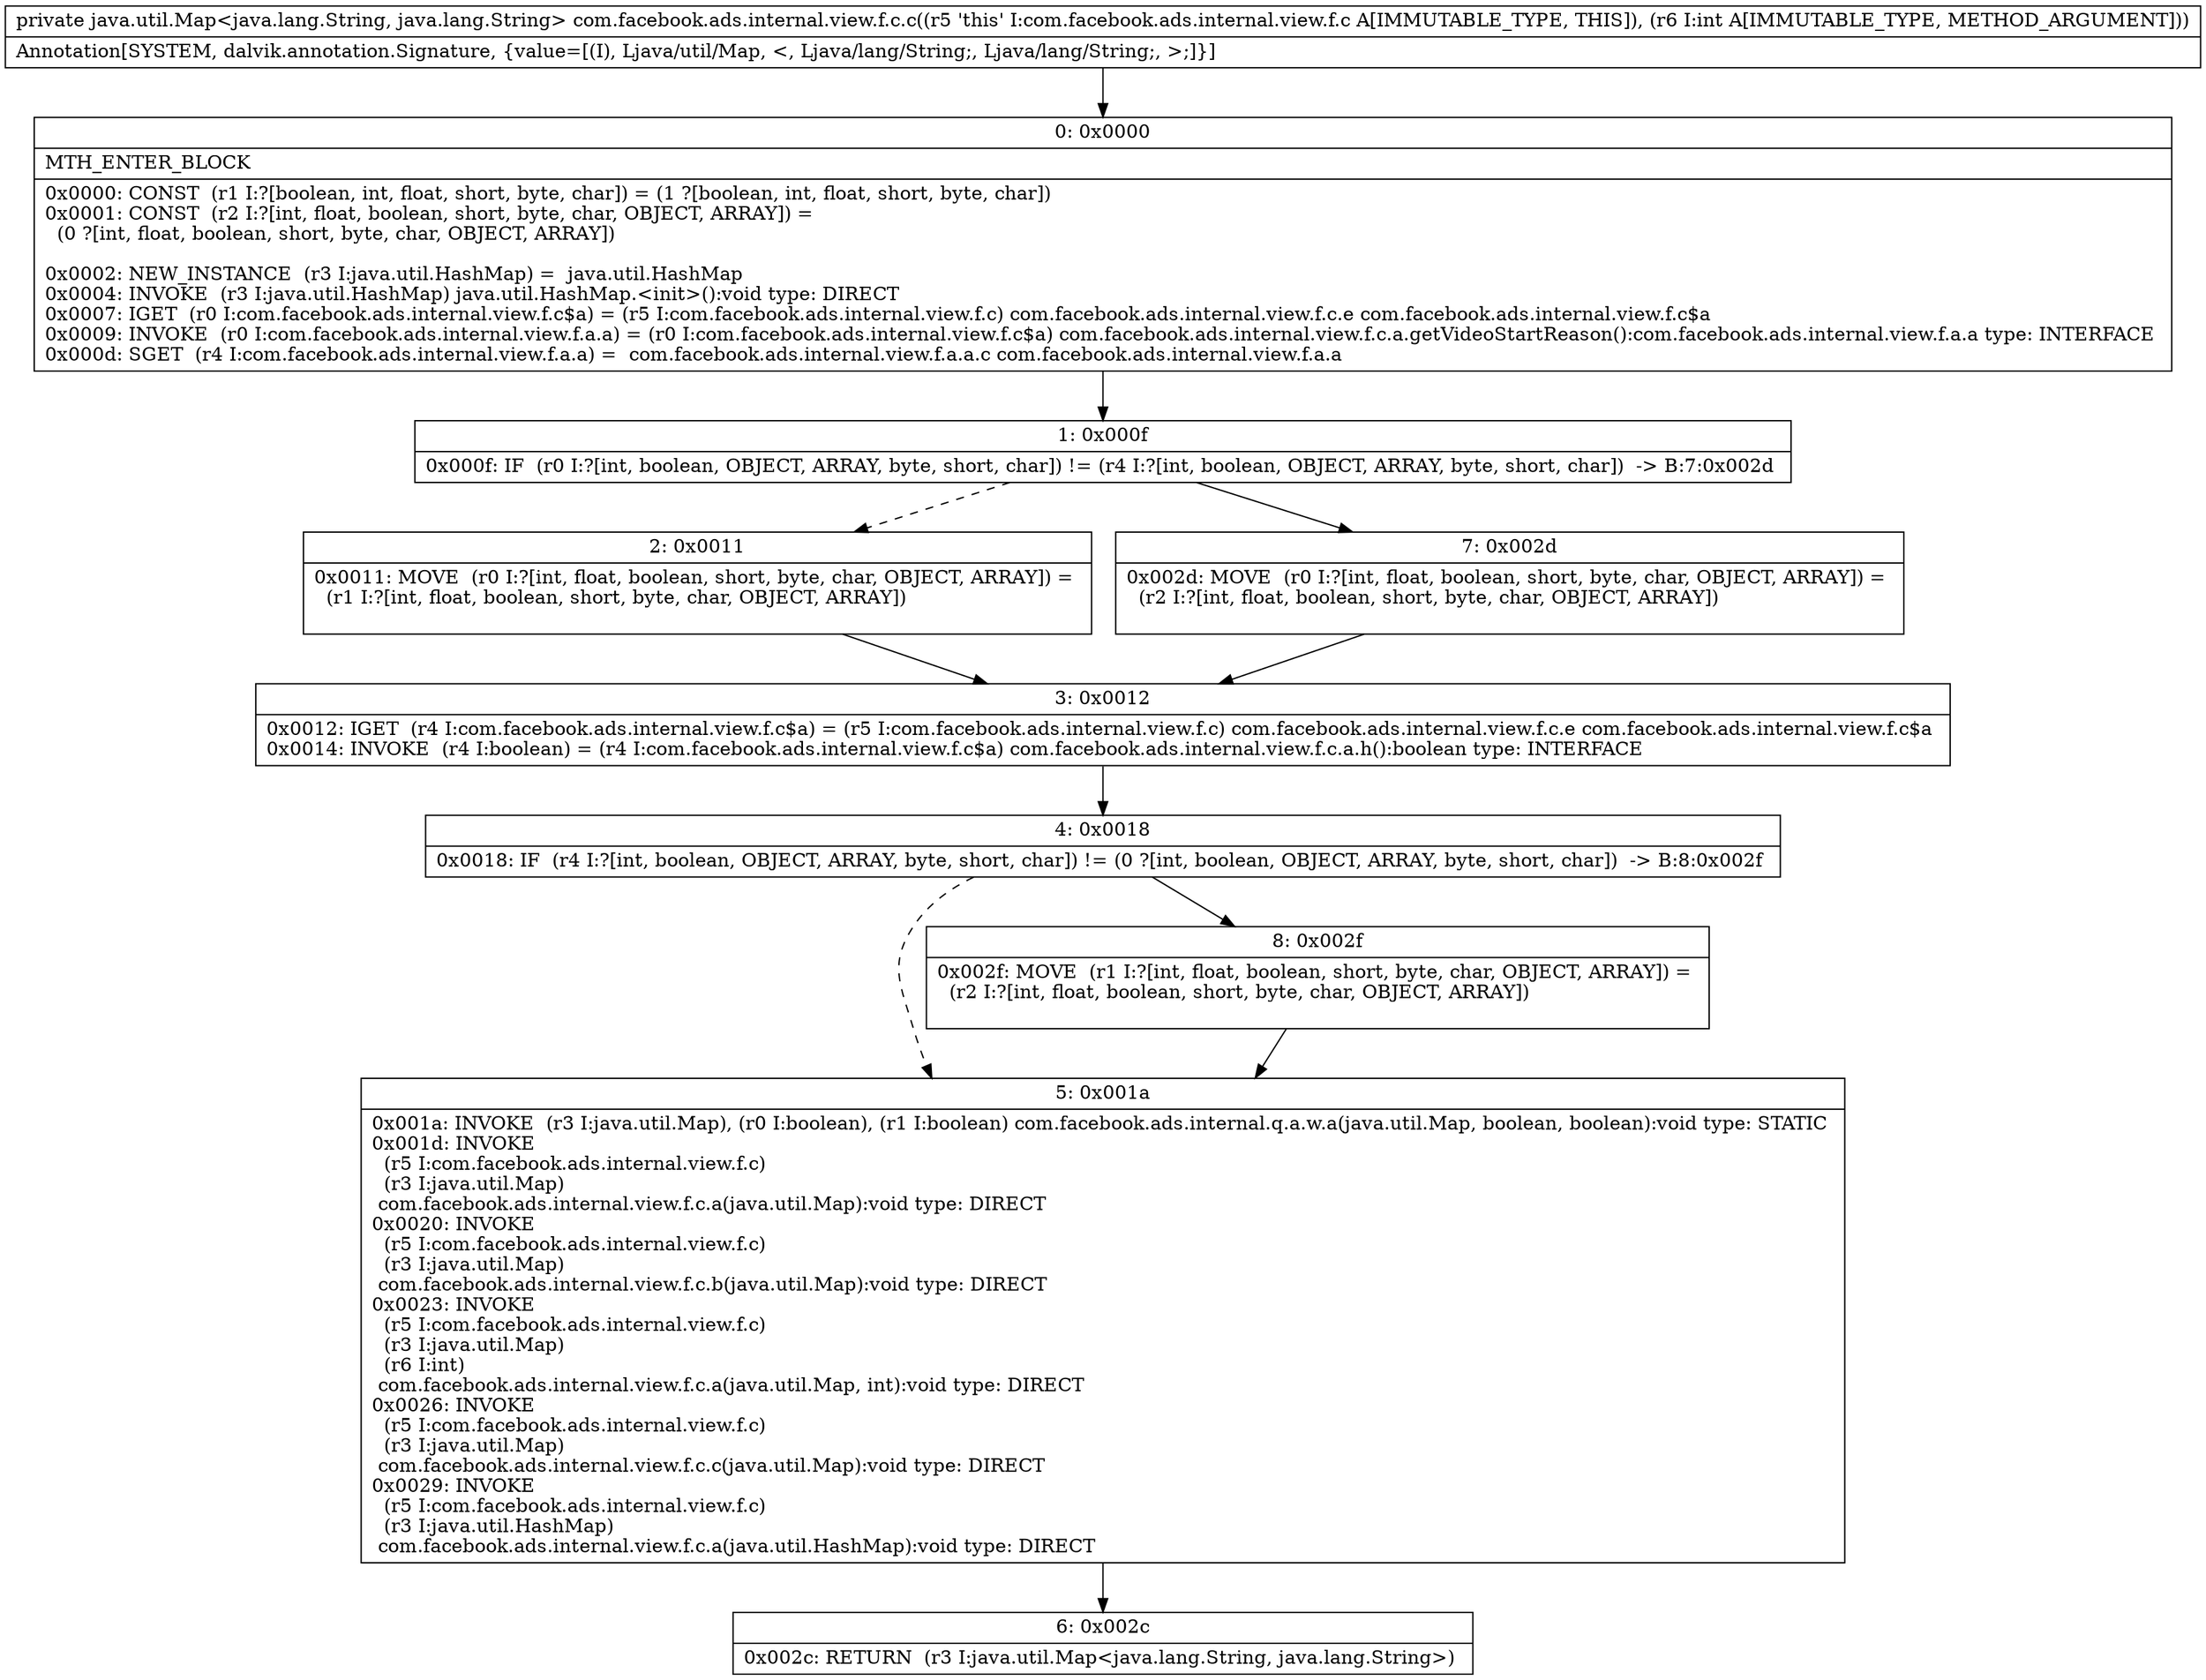 digraph "CFG forcom.facebook.ads.internal.view.f.c.c(I)Ljava\/util\/Map;" {
Node_0 [shape=record,label="{0\:\ 0x0000|MTH_ENTER_BLOCK\l|0x0000: CONST  (r1 I:?[boolean, int, float, short, byte, char]) = (1 ?[boolean, int, float, short, byte, char]) \l0x0001: CONST  (r2 I:?[int, float, boolean, short, byte, char, OBJECT, ARRAY]) = \l  (0 ?[int, float, boolean, short, byte, char, OBJECT, ARRAY])\l \l0x0002: NEW_INSTANCE  (r3 I:java.util.HashMap) =  java.util.HashMap \l0x0004: INVOKE  (r3 I:java.util.HashMap) java.util.HashMap.\<init\>():void type: DIRECT \l0x0007: IGET  (r0 I:com.facebook.ads.internal.view.f.c$a) = (r5 I:com.facebook.ads.internal.view.f.c) com.facebook.ads.internal.view.f.c.e com.facebook.ads.internal.view.f.c$a \l0x0009: INVOKE  (r0 I:com.facebook.ads.internal.view.f.a.a) = (r0 I:com.facebook.ads.internal.view.f.c$a) com.facebook.ads.internal.view.f.c.a.getVideoStartReason():com.facebook.ads.internal.view.f.a.a type: INTERFACE \l0x000d: SGET  (r4 I:com.facebook.ads.internal.view.f.a.a) =  com.facebook.ads.internal.view.f.a.a.c com.facebook.ads.internal.view.f.a.a \l}"];
Node_1 [shape=record,label="{1\:\ 0x000f|0x000f: IF  (r0 I:?[int, boolean, OBJECT, ARRAY, byte, short, char]) != (r4 I:?[int, boolean, OBJECT, ARRAY, byte, short, char])  \-\> B:7:0x002d \l}"];
Node_2 [shape=record,label="{2\:\ 0x0011|0x0011: MOVE  (r0 I:?[int, float, boolean, short, byte, char, OBJECT, ARRAY]) = \l  (r1 I:?[int, float, boolean, short, byte, char, OBJECT, ARRAY])\l \l}"];
Node_3 [shape=record,label="{3\:\ 0x0012|0x0012: IGET  (r4 I:com.facebook.ads.internal.view.f.c$a) = (r5 I:com.facebook.ads.internal.view.f.c) com.facebook.ads.internal.view.f.c.e com.facebook.ads.internal.view.f.c$a \l0x0014: INVOKE  (r4 I:boolean) = (r4 I:com.facebook.ads.internal.view.f.c$a) com.facebook.ads.internal.view.f.c.a.h():boolean type: INTERFACE \l}"];
Node_4 [shape=record,label="{4\:\ 0x0018|0x0018: IF  (r4 I:?[int, boolean, OBJECT, ARRAY, byte, short, char]) != (0 ?[int, boolean, OBJECT, ARRAY, byte, short, char])  \-\> B:8:0x002f \l}"];
Node_5 [shape=record,label="{5\:\ 0x001a|0x001a: INVOKE  (r3 I:java.util.Map), (r0 I:boolean), (r1 I:boolean) com.facebook.ads.internal.q.a.w.a(java.util.Map, boolean, boolean):void type: STATIC \l0x001d: INVOKE  \l  (r5 I:com.facebook.ads.internal.view.f.c)\l  (r3 I:java.util.Map)\l com.facebook.ads.internal.view.f.c.a(java.util.Map):void type: DIRECT \l0x0020: INVOKE  \l  (r5 I:com.facebook.ads.internal.view.f.c)\l  (r3 I:java.util.Map)\l com.facebook.ads.internal.view.f.c.b(java.util.Map):void type: DIRECT \l0x0023: INVOKE  \l  (r5 I:com.facebook.ads.internal.view.f.c)\l  (r3 I:java.util.Map)\l  (r6 I:int)\l com.facebook.ads.internal.view.f.c.a(java.util.Map, int):void type: DIRECT \l0x0026: INVOKE  \l  (r5 I:com.facebook.ads.internal.view.f.c)\l  (r3 I:java.util.Map)\l com.facebook.ads.internal.view.f.c.c(java.util.Map):void type: DIRECT \l0x0029: INVOKE  \l  (r5 I:com.facebook.ads.internal.view.f.c)\l  (r3 I:java.util.HashMap)\l com.facebook.ads.internal.view.f.c.a(java.util.HashMap):void type: DIRECT \l}"];
Node_6 [shape=record,label="{6\:\ 0x002c|0x002c: RETURN  (r3 I:java.util.Map\<java.lang.String, java.lang.String\>) \l}"];
Node_7 [shape=record,label="{7\:\ 0x002d|0x002d: MOVE  (r0 I:?[int, float, boolean, short, byte, char, OBJECT, ARRAY]) = \l  (r2 I:?[int, float, boolean, short, byte, char, OBJECT, ARRAY])\l \l}"];
Node_8 [shape=record,label="{8\:\ 0x002f|0x002f: MOVE  (r1 I:?[int, float, boolean, short, byte, char, OBJECT, ARRAY]) = \l  (r2 I:?[int, float, boolean, short, byte, char, OBJECT, ARRAY])\l \l}"];
MethodNode[shape=record,label="{private java.util.Map\<java.lang.String, java.lang.String\> com.facebook.ads.internal.view.f.c.c((r5 'this' I:com.facebook.ads.internal.view.f.c A[IMMUTABLE_TYPE, THIS]), (r6 I:int A[IMMUTABLE_TYPE, METHOD_ARGUMENT]))  | Annotation[SYSTEM, dalvik.annotation.Signature, \{value=[(I), Ljava\/util\/Map, \<, Ljava\/lang\/String;, Ljava\/lang\/String;, \>;]\}]\l}"];
MethodNode -> Node_0;
Node_0 -> Node_1;
Node_1 -> Node_2[style=dashed];
Node_1 -> Node_7;
Node_2 -> Node_3;
Node_3 -> Node_4;
Node_4 -> Node_5[style=dashed];
Node_4 -> Node_8;
Node_5 -> Node_6;
Node_7 -> Node_3;
Node_8 -> Node_5;
}

